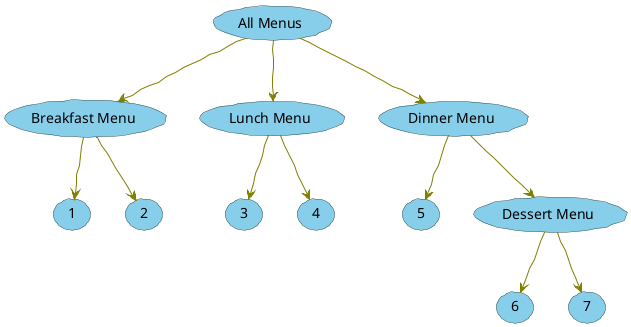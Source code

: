 @startuml
skinparam handwritten true

skinparam usecase {
	BackgroundColor SkyBlue
	BorderColor DarkSlateGray

	BackgroundColor<< MenuItem>> YellowGreen
	BorderColor<< MenuItem >> YellowGreen

	ArrowColor Olive
	ActorBorderColor black
	ActorFontName Courier

}


(All Menus) --> (Breakfast Menu)
(All Menus) --> (Lunch Menu)
(All Menus) --> (Dinner Menu)
(Breakfast Menu) --> (1)<<MenuItem>>
(Breakfast Menu) --> (2)<<MenuItem>>
(Lunch Menu) --> (3)<<MenuItem>>
(Lunch Menu) --> (4)<<MenuItem>>
(Dinner Menu) --> (5)<<MenuItem>>
(Dinner Menu) --> (Dessert Menu)
(Dessert Menu) --> (6)<<MenuItem>>
(Dessert Menu) --> (7)<<MenuItem>>

@enduml
